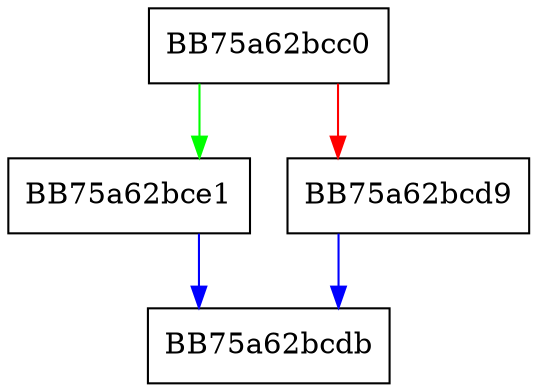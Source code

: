 digraph IsMine {
  node [shape="box"];
  graph [splines=ortho];
  BB75a62bcc0 -> BB75a62bce1 [color="green"];
  BB75a62bcc0 -> BB75a62bcd9 [color="red"];
  BB75a62bcd9 -> BB75a62bcdb [color="blue"];
  BB75a62bce1 -> BB75a62bcdb [color="blue"];
}